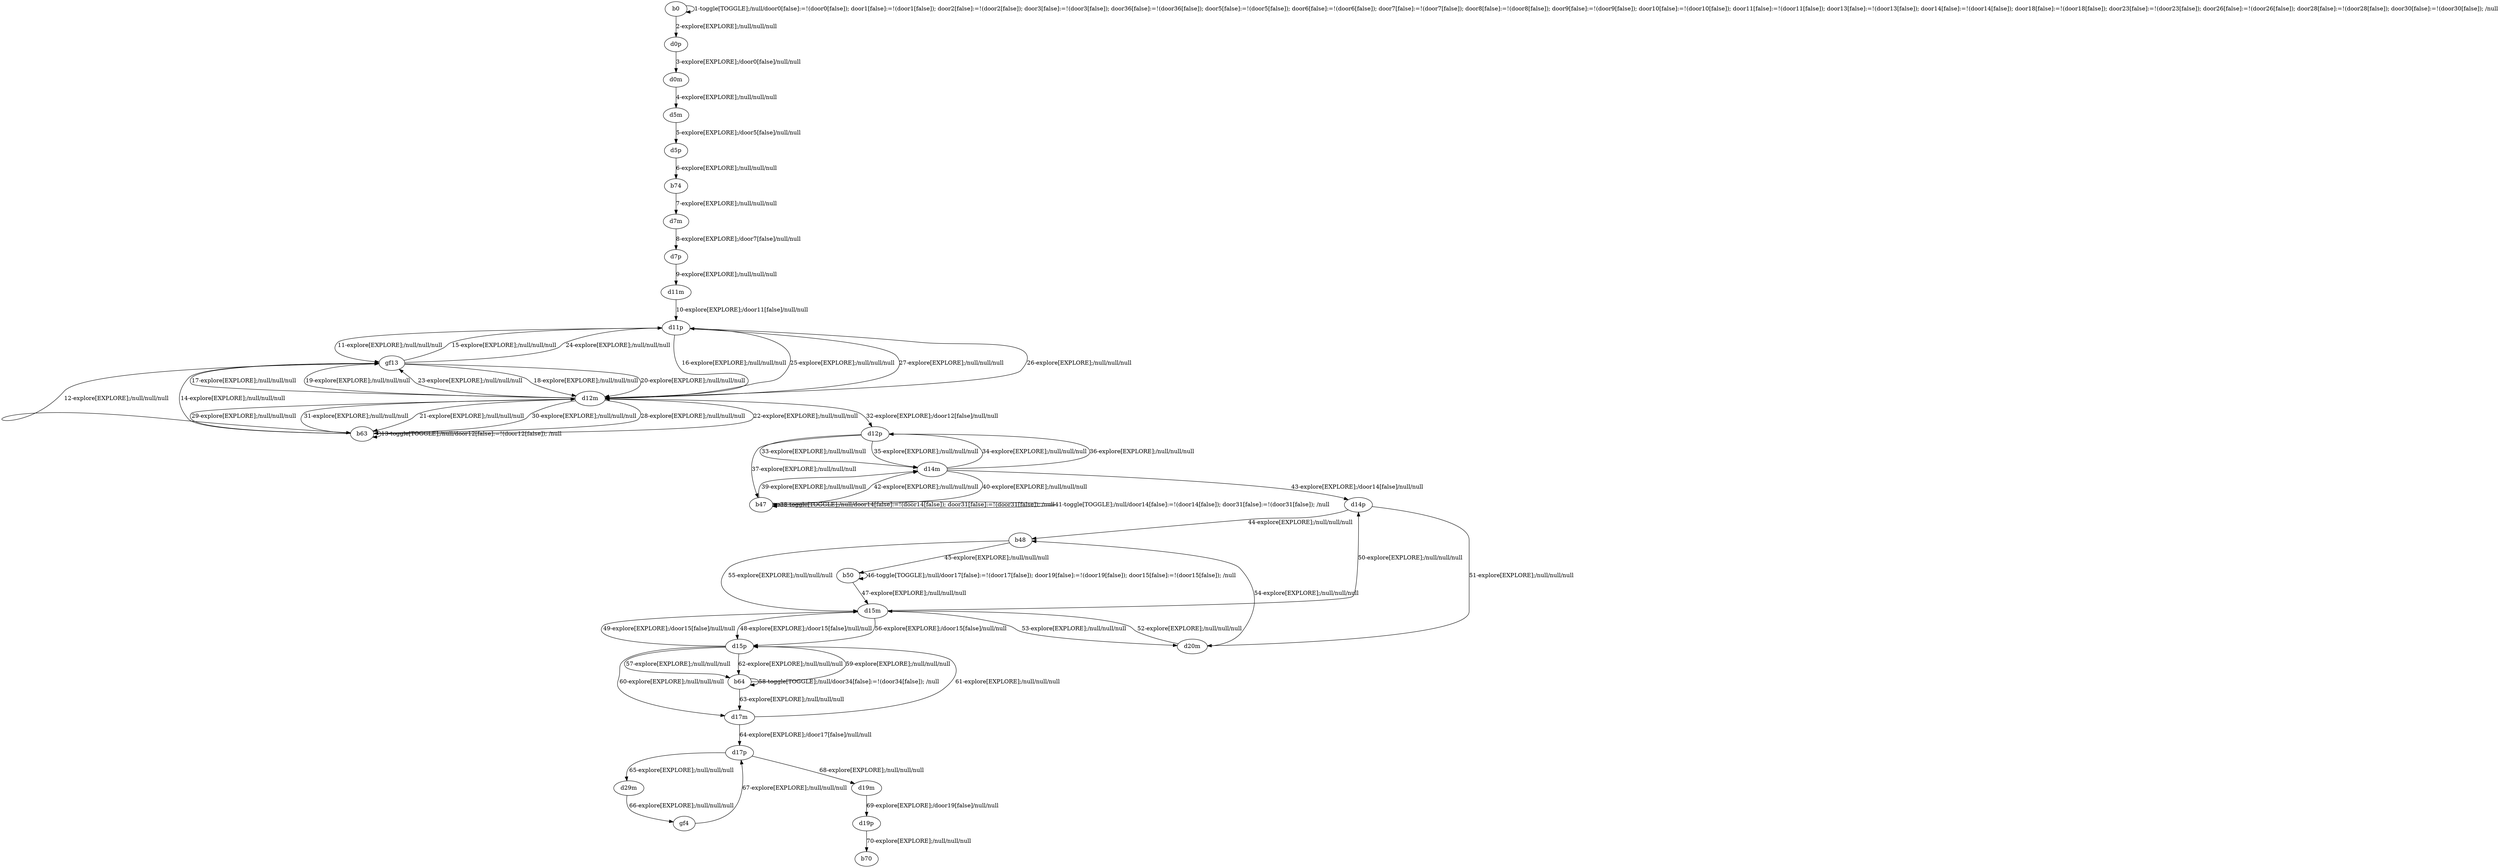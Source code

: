 # Total number of goals covered by this test: 2
# d19p --> b70
# d19m --> d19p

digraph g {
"b0" -> "b0" [label = "1-toggle[TOGGLE];/null/door0[false]:=!(door0[false]); door1[false]:=!(door1[false]); door2[false]:=!(door2[false]); door3[false]:=!(door3[false]); door36[false]:=!(door36[false]); door5[false]:=!(door5[false]); door6[false]:=!(door6[false]); door7[false]:=!(door7[false]); door8[false]:=!(door8[false]); door9[false]:=!(door9[false]); door10[false]:=!(door10[false]); door11[false]:=!(door11[false]); door13[false]:=!(door13[false]); door14[false]:=!(door14[false]); door18[false]:=!(door18[false]); door23[false]:=!(door23[false]); door26[false]:=!(door26[false]); door28[false]:=!(door28[false]); door30[false]:=!(door30[false]); /null"];
"b0" -> "d0p" [label = "2-explore[EXPLORE];/null/null/null"];
"d0p" -> "d0m" [label = "3-explore[EXPLORE];/door0[false]/null/null"];
"d0m" -> "d5m" [label = "4-explore[EXPLORE];/null/null/null"];
"d5m" -> "d5p" [label = "5-explore[EXPLORE];/door5[false]/null/null"];
"d5p" -> "b74" [label = "6-explore[EXPLORE];/null/null/null"];
"b74" -> "d7m" [label = "7-explore[EXPLORE];/null/null/null"];
"d7m" -> "d7p" [label = "8-explore[EXPLORE];/door7[false]/null/null"];
"d7p" -> "d11m" [label = "9-explore[EXPLORE];/null/null/null"];
"d11m" -> "d11p" [label = "10-explore[EXPLORE];/door11[false]/null/null"];
"d11p" -> "gf13" [label = "11-explore[EXPLORE];/null/null/null"];
"gf13" -> "b63" [label = "12-explore[EXPLORE];/null/null/null"];
"b63" -> "b63" [label = "13-toggle[TOGGLE];/null/door12[false]:=!(door12[false]); /null"];
"b63" -> "gf13" [label = "14-explore[EXPLORE];/null/null/null"];
"gf13" -> "d11p" [label = "15-explore[EXPLORE];/null/null/null"];
"d11p" -> "d12m" [label = "16-explore[EXPLORE];/null/null/null"];
"d12m" -> "gf13" [label = "17-explore[EXPLORE];/null/null/null"];
"gf13" -> "d12m" [label = "18-explore[EXPLORE];/null/null/null"];
"d12m" -> "gf13" [label = "19-explore[EXPLORE];/null/null/null"];
"gf13" -> "d12m" [label = "20-explore[EXPLORE];/null/null/null"];
"d12m" -> "b63" [label = "21-explore[EXPLORE];/null/null/null"];
"b63" -> "d12m" [label = "22-explore[EXPLORE];/null/null/null"];
"d12m" -> "gf13" [label = "23-explore[EXPLORE];/null/null/null"];
"gf13" -> "d11p" [label = "24-explore[EXPLORE];/null/null/null"];
"d11p" -> "d12m" [label = "25-explore[EXPLORE];/null/null/null"];
"d12m" -> "d11p" [label = "26-explore[EXPLORE];/null/null/null"];
"d11p" -> "d12m" [label = "27-explore[EXPLORE];/null/null/null"];
"d12m" -> "b63" [label = "28-explore[EXPLORE];/null/null/null"];
"b63" -> "d12m" [label = "29-explore[EXPLORE];/null/null/null"];
"d12m" -> "b63" [label = "30-explore[EXPLORE];/null/null/null"];
"b63" -> "d12m" [label = "31-explore[EXPLORE];/null/null/null"];
"d12m" -> "d12p" [label = "32-explore[EXPLORE];/door12[false]/null/null"];
"d12p" -> "d14m" [label = "33-explore[EXPLORE];/null/null/null"];
"d14m" -> "d12p" [label = "34-explore[EXPLORE];/null/null/null"];
"d12p" -> "d14m" [label = "35-explore[EXPLORE];/null/null/null"];
"d14m" -> "d12p" [label = "36-explore[EXPLORE];/null/null/null"];
"d12p" -> "b47" [label = "37-explore[EXPLORE];/null/null/null"];
"b47" -> "b47" [label = "38-toggle[TOGGLE];/null/door14[false]:=!(door14[false]); door31[false]:=!(door31[false]); /null"];
"b47" -> "d14m" [label = "39-explore[EXPLORE];/null/null/null"];
"d14m" -> "b47" [label = "40-explore[EXPLORE];/null/null/null"];
"b47" -> "b47" [label = "41-toggle[TOGGLE];/null/door14[false]:=!(door14[false]); door31[false]:=!(door31[false]); /null"];
"b47" -> "d14m" [label = "42-explore[EXPLORE];/null/null/null"];
"d14m" -> "d14p" [label = "43-explore[EXPLORE];/door14[false]/null/null"];
"d14p" -> "b48" [label = "44-explore[EXPLORE];/null/null/null"];
"b48" -> "b50" [label = "45-explore[EXPLORE];/null/null/null"];
"b50" -> "b50" [label = "46-toggle[TOGGLE];/null/door17[false]:=!(door17[false]); door19[false]:=!(door19[false]); door15[false]:=!(door15[false]); /null"];
"b50" -> "d15m" [label = "47-explore[EXPLORE];/null/null/null"];
"d15m" -> "d15p" [label = "48-explore[EXPLORE];/door15[false]/null/null"];
"d15p" -> "d15m" [label = "49-explore[EXPLORE];/door15[false]/null/null"];
"d15m" -> "d14p" [label = "50-explore[EXPLORE];/null/null/null"];
"d14p" -> "d20m" [label = "51-explore[EXPLORE];/null/null/null"];
"d20m" -> "d15m" [label = "52-explore[EXPLORE];/null/null/null"];
"d15m" -> "d20m" [label = "53-explore[EXPLORE];/null/null/null"];
"d20m" -> "b48" [label = "54-explore[EXPLORE];/null/null/null"];
"b48" -> "d15m" [label = "55-explore[EXPLORE];/null/null/null"];
"d15m" -> "d15p" [label = "56-explore[EXPLORE];/door15[false]/null/null"];
"d15p" -> "b64" [label = "57-explore[EXPLORE];/null/null/null"];
"b64" -> "b64" [label = "58-toggle[TOGGLE];/null/door34[false]:=!(door34[false]); /null"];
"b64" -> "d15p" [label = "59-explore[EXPLORE];/null/null/null"];
"d15p" -> "d17m" [label = "60-explore[EXPLORE];/null/null/null"];
"d17m" -> "d15p" [label = "61-explore[EXPLORE];/null/null/null"];
"d15p" -> "b64" [label = "62-explore[EXPLORE];/null/null/null"];
"b64" -> "d17m" [label = "63-explore[EXPLORE];/null/null/null"];
"d17m" -> "d17p" [label = "64-explore[EXPLORE];/door17[false]/null/null"];
"d17p" -> "d29m" [label = "65-explore[EXPLORE];/null/null/null"];
"d29m" -> "gf4" [label = "66-explore[EXPLORE];/null/null/null"];
"gf4" -> "d17p" [label = "67-explore[EXPLORE];/null/null/null"];
"d17p" -> "d19m" [label = "68-explore[EXPLORE];/null/null/null"];
"d19m" -> "d19p" [label = "69-explore[EXPLORE];/door19[false]/null/null"];
"d19p" -> "b70" [label = "70-explore[EXPLORE];/null/null/null"];
}